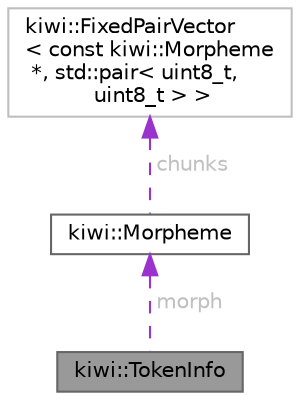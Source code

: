 digraph "kiwi::TokenInfo"
{
 // LATEX_PDF_SIZE
  bgcolor="transparent";
  edge [fontname=Helvetica,fontsize=10,labelfontname=Helvetica,labelfontsize=10];
  node [fontname=Helvetica,fontsize=10,shape=box,height=0.2,width=0.4];
  Node1 [id="Node000001",label="kiwi::TokenInfo",height=0.2,width=0.4,color="gray40", fillcolor="grey60", style="filled", fontcolor="black",tooltip="분석 완료된 각 형태소들의 정보를 담는 구조체"];
  Node2 -> Node1 [id="edge1_Node000001_Node000002",dir="back",color="darkorchid3",style="dashed",tooltip=" ",label=" morph",fontcolor="grey" ];
  Node2 [id="Node000002",label="kiwi::Morpheme",height=0.2,width=0.4,color="gray40", fillcolor="white", style="filled",URL="$structkiwi_1_1Morpheme.html",tooltip="형태소에 관한 모든 정보를 담는 구조체의 템플릿"];
  Node3 -> Node2 [id="edge2_Node000002_Node000003",dir="back",color="darkorchid3",style="dashed",tooltip=" ",label=" chunks",fontcolor="grey" ];
  Node3 [id="Node000003",label="kiwi::FixedPairVector\l\< const kiwi::Morpheme\l *, std::pair\< uint8_t,\l uint8_t \> \>",height=0.2,width=0.4,color="grey75", fillcolor="white", style="filled",tooltip=" "];
}

